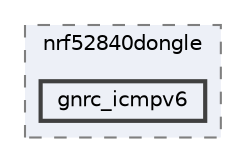 digraph "/home/mj/Desktop/IoT-Chat-Digitalization/Dongle/gnrc_border_router/bin/nrf52840dongle/gnrc_icmpv6"
{
 // LATEX_PDF_SIZE
  bgcolor="transparent";
  edge [fontname=Helvetica,fontsize=10,labelfontname=Helvetica,labelfontsize=10];
  node [fontname=Helvetica,fontsize=10,shape=box,height=0.2,width=0.4];
  compound=true
  subgraph clusterdir_9941f7556d96a0e17fefe82cd217bc3a {
    graph [ bgcolor="#edf0f7", pencolor="grey50", label="nrf52840dongle", fontname=Helvetica,fontsize=10 style="filled,dashed", URL="dir_9941f7556d96a0e17fefe82cd217bc3a.html",tooltip=""]
  dir_d13d3bb935b08e743bd4a049c40ed7ac [label="gnrc_icmpv6", fillcolor="#edf0f7", color="grey25", style="filled,bold", URL="dir_d13d3bb935b08e743bd4a049c40ed7ac.html",tooltip=""];
  }
}
